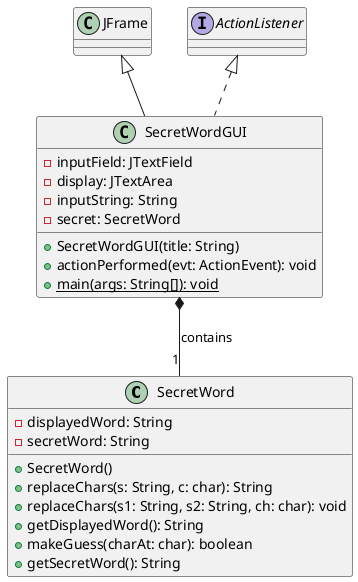 @startuml

class SecretWord [[java:SecretWord]] {
	-displayedWord: String
	-secretWord: String
	+SecretWord()
	+replaceChars(s: String, c: char): String
	+replaceChars(s1: String, s2: String, ch: char): void
	+getDisplayedWord(): String
	+makeGuess(charAt: char): boolean
	+getSecretWord(): String
}
class SecretWordGUI [[java:SecretWordGUI]] {
	-inputField: JTextField
	-display: JTextArea
	-inputString: String
	-secret: SecretWord
	+SecretWordGUI(title: String)
	+actionPerformed(evt: ActionEvent): void
	+{static} main(args: String[]): void
}
class SecretWord [[java:SecretWord]] {
}

class JFrame {
}

interface ActionListener {
}


ActionListener <|.. SecretWordGUI
JFrame <|-- SecretWordGUI
SecretWordGUI  *-- "1" SecretWord : contains

@enduml